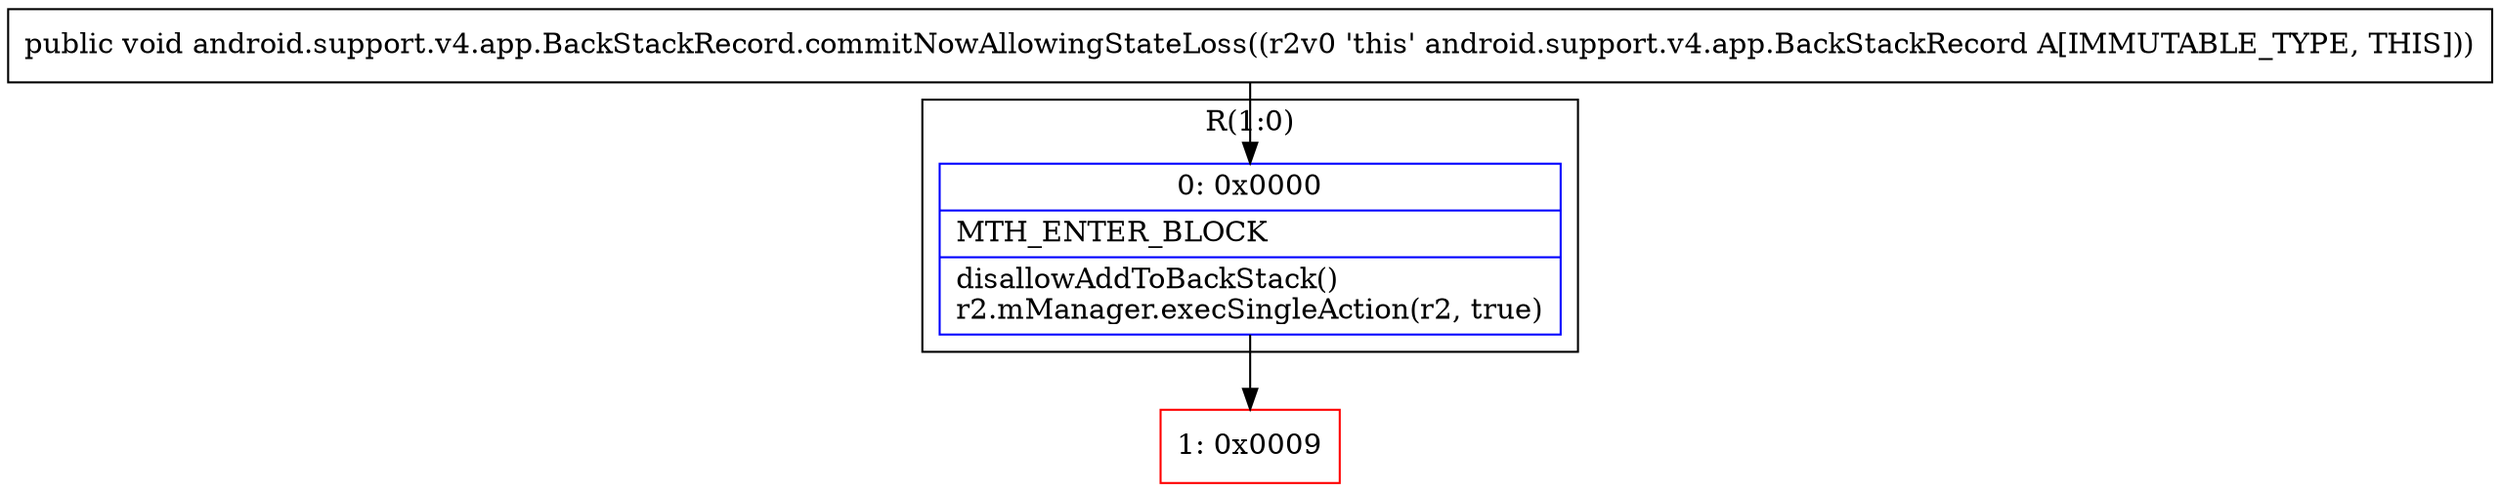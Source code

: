 digraph "CFG forandroid.support.v4.app.BackStackRecord.commitNowAllowingStateLoss()V" {
subgraph cluster_Region_297243512 {
label = "R(1:0)";
node [shape=record,color=blue];
Node_0 [shape=record,label="{0\:\ 0x0000|MTH_ENTER_BLOCK\l|disallowAddToBackStack()\lr2.mManager.execSingleAction(r2, true)\l}"];
}
Node_1 [shape=record,color=red,label="{1\:\ 0x0009}"];
MethodNode[shape=record,label="{public void android.support.v4.app.BackStackRecord.commitNowAllowingStateLoss((r2v0 'this' android.support.v4.app.BackStackRecord A[IMMUTABLE_TYPE, THIS])) }"];
MethodNode -> Node_0;
Node_0 -> Node_1;
}

